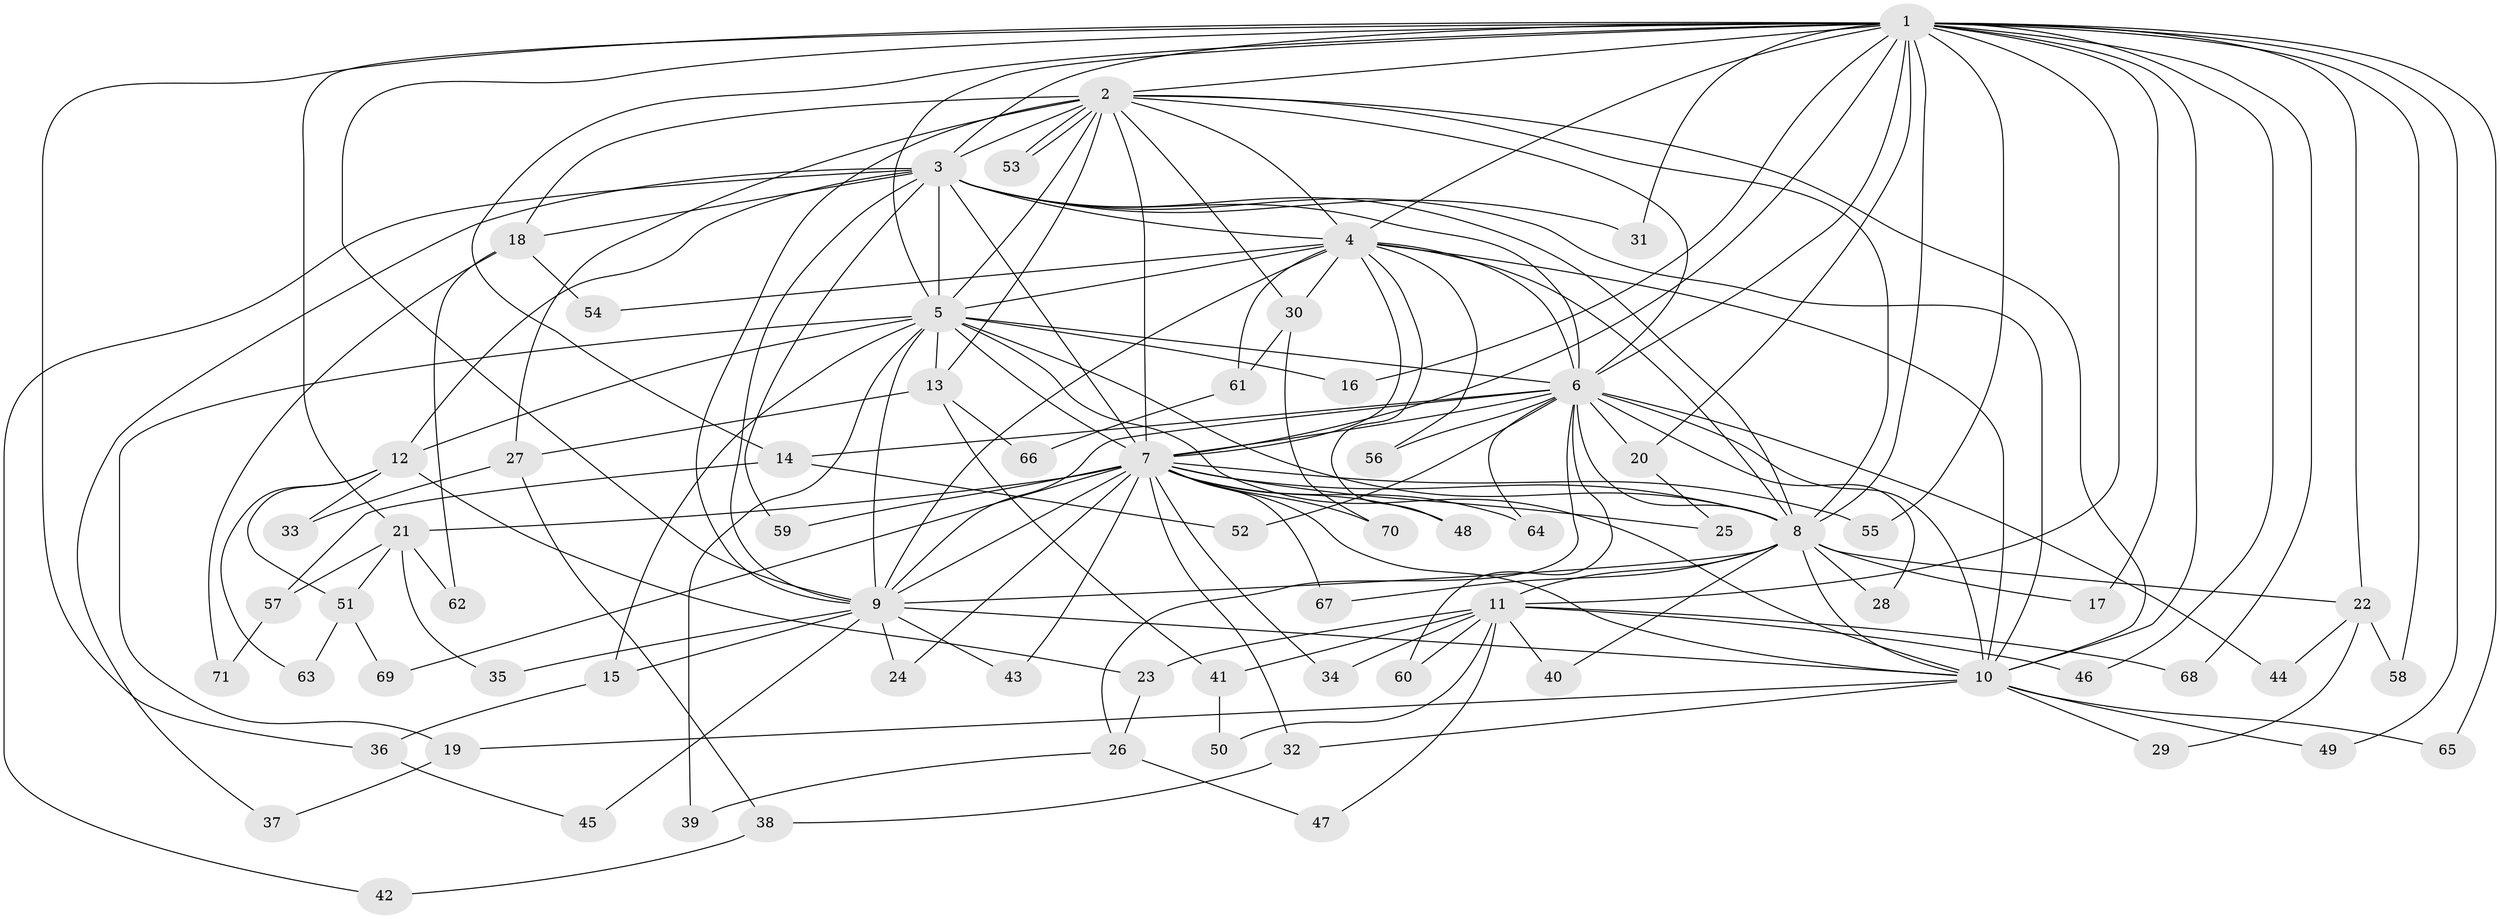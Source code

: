 // coarse degree distribution, {20: 0.019230769230769232, 9: 0.019230769230769232, 22: 0.019230769230769232, 16: 0.038461538461538464, 14: 0.019230769230769232, 10: 0.038461538461538464, 7: 0.019230769230769232, 6: 0.038461538461538464, 3: 0.09615384615384616, 4: 0.07692307692307693, 2: 0.5576923076923077, 5: 0.019230769230769232, 1: 0.038461538461538464}
// Generated by graph-tools (version 1.1) at 2025/51/02/27/25 19:51:52]
// undirected, 71 vertices, 167 edges
graph export_dot {
graph [start="1"]
  node [color=gray90,style=filled];
  1;
  2;
  3;
  4;
  5;
  6;
  7;
  8;
  9;
  10;
  11;
  12;
  13;
  14;
  15;
  16;
  17;
  18;
  19;
  20;
  21;
  22;
  23;
  24;
  25;
  26;
  27;
  28;
  29;
  30;
  31;
  32;
  33;
  34;
  35;
  36;
  37;
  38;
  39;
  40;
  41;
  42;
  43;
  44;
  45;
  46;
  47;
  48;
  49;
  50;
  51;
  52;
  53;
  54;
  55;
  56;
  57;
  58;
  59;
  60;
  61;
  62;
  63;
  64;
  65;
  66;
  67;
  68;
  69;
  70;
  71;
  1 -- 2;
  1 -- 3;
  1 -- 4;
  1 -- 5;
  1 -- 6;
  1 -- 7;
  1 -- 8;
  1 -- 9;
  1 -- 10;
  1 -- 11;
  1 -- 14;
  1 -- 16;
  1 -- 17;
  1 -- 20;
  1 -- 21;
  1 -- 22;
  1 -- 31;
  1 -- 36;
  1 -- 46;
  1 -- 49;
  1 -- 55;
  1 -- 58;
  1 -- 65;
  1 -- 68;
  2 -- 3;
  2 -- 4;
  2 -- 5;
  2 -- 6;
  2 -- 7;
  2 -- 8;
  2 -- 9;
  2 -- 10;
  2 -- 13;
  2 -- 18;
  2 -- 27;
  2 -- 30;
  2 -- 53;
  2 -- 53;
  3 -- 4;
  3 -- 5;
  3 -- 6;
  3 -- 7;
  3 -- 8;
  3 -- 9;
  3 -- 10;
  3 -- 12;
  3 -- 18;
  3 -- 31;
  3 -- 37;
  3 -- 42;
  3 -- 59;
  4 -- 5;
  4 -- 6;
  4 -- 7;
  4 -- 8;
  4 -- 9;
  4 -- 10;
  4 -- 30;
  4 -- 48;
  4 -- 54;
  4 -- 56;
  4 -- 61;
  5 -- 6;
  5 -- 7;
  5 -- 8;
  5 -- 9;
  5 -- 10;
  5 -- 12;
  5 -- 13;
  5 -- 15;
  5 -- 16;
  5 -- 19;
  5 -- 39;
  6 -- 7;
  6 -- 8;
  6 -- 9;
  6 -- 10;
  6 -- 14;
  6 -- 20;
  6 -- 26;
  6 -- 28;
  6 -- 44;
  6 -- 52;
  6 -- 56;
  6 -- 60;
  6 -- 64;
  7 -- 8;
  7 -- 9;
  7 -- 10;
  7 -- 21;
  7 -- 24;
  7 -- 25;
  7 -- 32;
  7 -- 34;
  7 -- 43;
  7 -- 48;
  7 -- 55;
  7 -- 59;
  7 -- 64;
  7 -- 67;
  7 -- 69;
  7 -- 70;
  8 -- 9;
  8 -- 10;
  8 -- 11;
  8 -- 17;
  8 -- 22;
  8 -- 28;
  8 -- 40;
  8 -- 67;
  9 -- 10;
  9 -- 15;
  9 -- 24;
  9 -- 35;
  9 -- 43;
  9 -- 45;
  10 -- 19;
  10 -- 29;
  10 -- 32;
  10 -- 49;
  10 -- 65;
  11 -- 23;
  11 -- 34;
  11 -- 40;
  11 -- 41;
  11 -- 46;
  11 -- 47;
  11 -- 50;
  11 -- 60;
  11 -- 68;
  12 -- 23;
  12 -- 33;
  12 -- 51;
  12 -- 63;
  13 -- 27;
  13 -- 41;
  13 -- 66;
  14 -- 52;
  14 -- 57;
  15 -- 36;
  18 -- 54;
  18 -- 62;
  18 -- 71;
  19 -- 37;
  20 -- 25;
  21 -- 35;
  21 -- 51;
  21 -- 57;
  21 -- 62;
  22 -- 29;
  22 -- 44;
  22 -- 58;
  23 -- 26;
  26 -- 39;
  26 -- 47;
  27 -- 33;
  27 -- 38;
  30 -- 61;
  30 -- 70;
  32 -- 38;
  36 -- 45;
  38 -- 42;
  41 -- 50;
  51 -- 63;
  51 -- 69;
  57 -- 71;
  61 -- 66;
}
